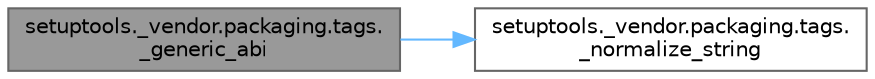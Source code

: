 digraph "setuptools._vendor.packaging.tags._generic_abi"
{
 // LATEX_PDF_SIZE
  bgcolor="transparent";
  edge [fontname=Helvetica,fontsize=10,labelfontname=Helvetica,labelfontsize=10];
  node [fontname=Helvetica,fontsize=10,shape=box,height=0.2,width=0.4];
  rankdir="LR";
  Node1 [id="Node000001",label="setuptools._vendor.packaging.tags.\l_generic_abi",height=0.2,width=0.4,color="gray40", fillcolor="grey60", style="filled", fontcolor="black",tooltip=" "];
  Node1 -> Node2 [id="edge1_Node000001_Node000002",color="steelblue1",style="solid",tooltip=" "];
  Node2 [id="Node000002",label="setuptools._vendor.packaging.tags.\l_normalize_string",height=0.2,width=0.4,color="grey40", fillcolor="white", style="filled",URL="$namespacesetuptools_1_1__vendor_1_1packaging_1_1tags.html#a548c537b604326d319f4281cefe8acef",tooltip=" "];
}
